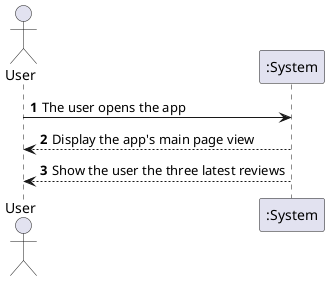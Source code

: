 @startuml
'https://plantuml.com/sequence-diagram

autonumber

actor "User" as user
participant ":System" as sys

user -> sys: The user opens the app
user <-- sys: Display the app's main page view
user <-- sys: Show the user the three latest reviews
@enduml